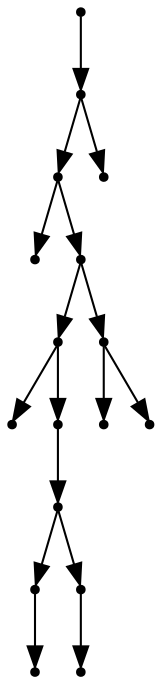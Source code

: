digraph {
  16 [shape=point];
  15 [shape=point];
  13 [shape=point];
  0 [shape=point];
  12 [shape=point];
  8 [shape=point];
  1 [shape=point];
  7 [shape=point];
  6 [shape=point];
  3 [shape=point];
  2 [shape=point];
  5 [shape=point];
  4 [shape=point];
  11 [shape=point];
  9 [shape=point];
  10 [shape=point];
  14 [shape=point];
16 -> 15;
15 -> 13;
13 -> 0;
13 -> 12;
12 -> 8;
8 -> 1;
8 -> 7;
7 -> 6;
6 -> 3;
3 -> 2;
6 -> 5;
5 -> 4;
12 -> 11;
11 -> 9;
11 -> 10;
15 -> 14;
}
